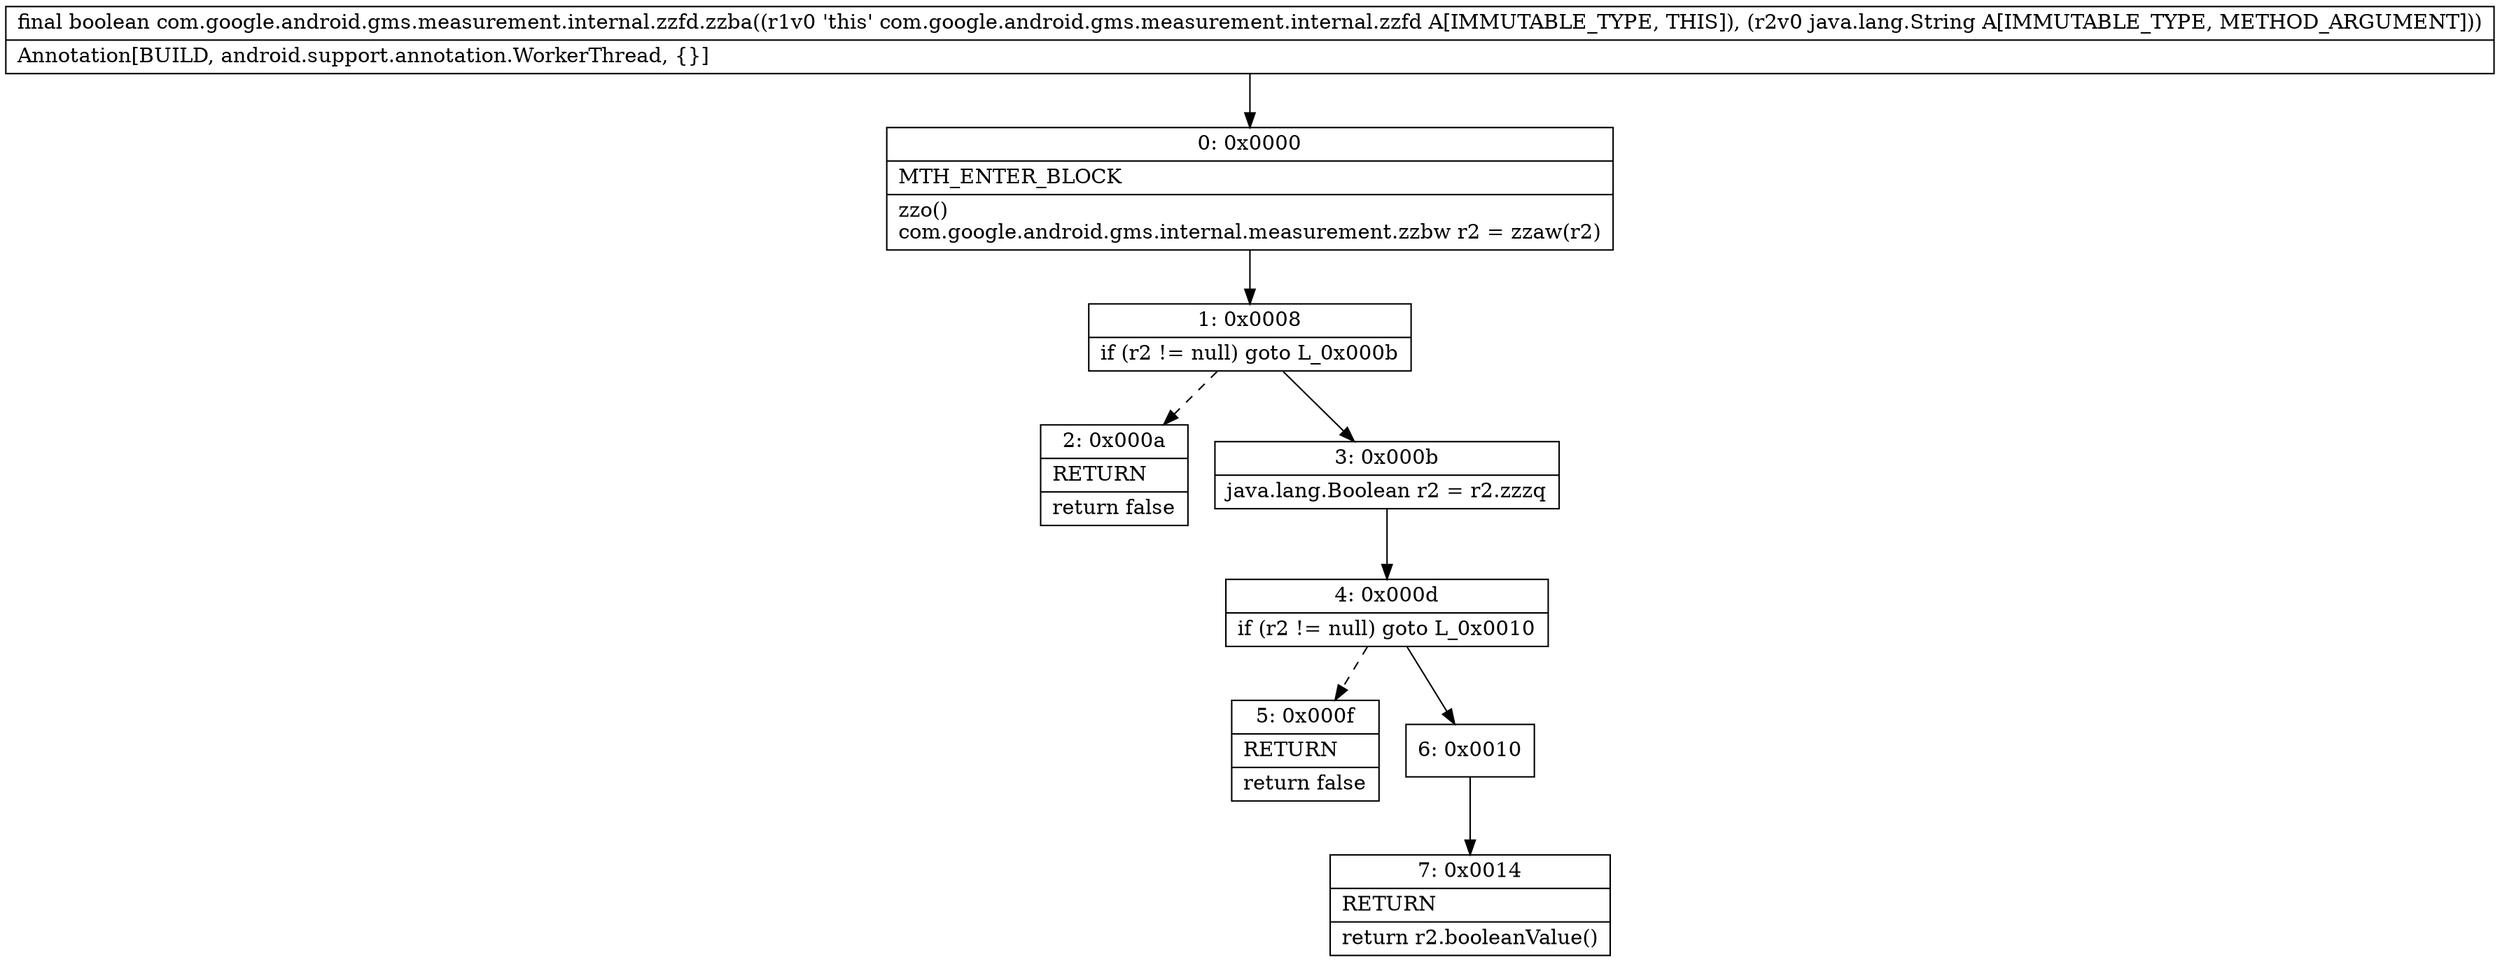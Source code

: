 digraph "CFG forcom.google.android.gms.measurement.internal.zzfd.zzba(Ljava\/lang\/String;)Z" {
Node_0 [shape=record,label="{0\:\ 0x0000|MTH_ENTER_BLOCK\l|zzo()\lcom.google.android.gms.internal.measurement.zzbw r2 = zzaw(r2)\l}"];
Node_1 [shape=record,label="{1\:\ 0x0008|if (r2 != null) goto L_0x000b\l}"];
Node_2 [shape=record,label="{2\:\ 0x000a|RETURN\l|return false\l}"];
Node_3 [shape=record,label="{3\:\ 0x000b|java.lang.Boolean r2 = r2.zzzq\l}"];
Node_4 [shape=record,label="{4\:\ 0x000d|if (r2 != null) goto L_0x0010\l}"];
Node_5 [shape=record,label="{5\:\ 0x000f|RETURN\l|return false\l}"];
Node_6 [shape=record,label="{6\:\ 0x0010}"];
Node_7 [shape=record,label="{7\:\ 0x0014|RETURN\l|return r2.booleanValue()\l}"];
MethodNode[shape=record,label="{final boolean com.google.android.gms.measurement.internal.zzfd.zzba((r1v0 'this' com.google.android.gms.measurement.internal.zzfd A[IMMUTABLE_TYPE, THIS]), (r2v0 java.lang.String A[IMMUTABLE_TYPE, METHOD_ARGUMENT]))  | Annotation[BUILD, android.support.annotation.WorkerThread, \{\}]\l}"];
MethodNode -> Node_0;
Node_0 -> Node_1;
Node_1 -> Node_2[style=dashed];
Node_1 -> Node_3;
Node_3 -> Node_4;
Node_4 -> Node_5[style=dashed];
Node_4 -> Node_6;
Node_6 -> Node_7;
}

